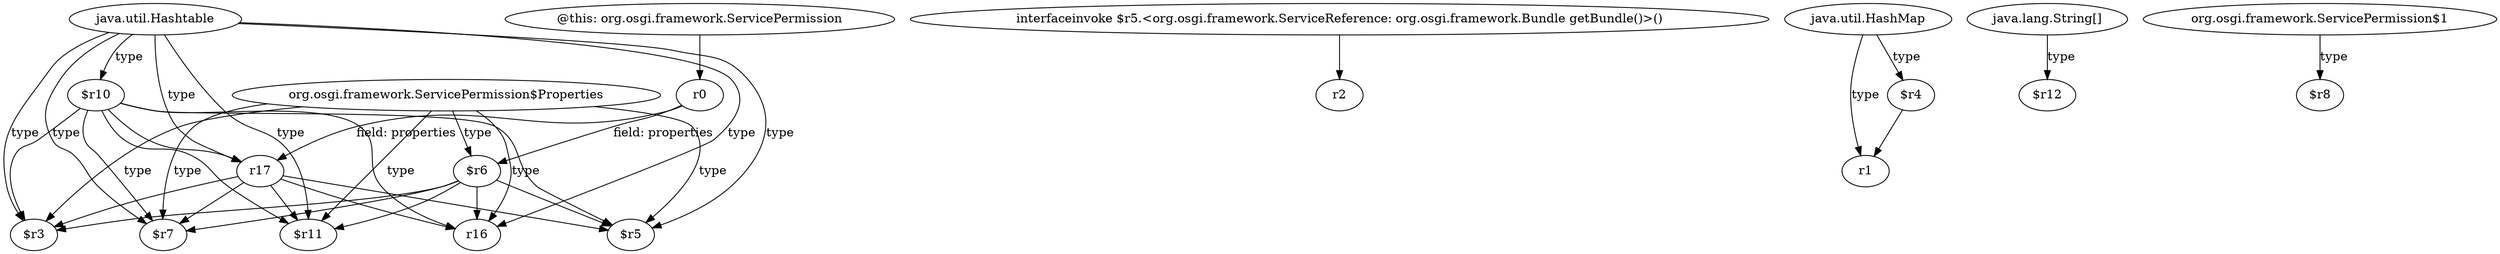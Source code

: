 digraph g {
0[label="$r10"]
1[label="$r7"]
0->1[label=""]
2[label="r16"]
0->2[label=""]
3[label="org.osgi.framework.ServicePermission$Properties"]
4[label="$r11"]
3->4[label="type"]
5[label="$r3"]
3->5[label="type"]
6[label="interfaceinvoke $r5.<org.osgi.framework.ServiceReference: org.osgi.framework.Bundle getBundle()>()"]
7[label="r2"]
6->7[label=""]
8[label="$r5"]
3->8[label="type"]
9[label="java.util.HashMap"]
10[label="r1"]
9->10[label="type"]
11[label="$r6"]
11->1[label=""]
11->5[label=""]
12[label="r17"]
12->1[label=""]
13[label="java.lang.String[]"]
14[label="$r12"]
13->14[label="type"]
15[label="java.util.Hashtable"]
15->5[label="type"]
0->5[label=""]
3->1[label="type"]
3->2[label="type"]
16[label="r0"]
16->12[label="field: properties"]
15->1[label="type"]
15->2[label="type"]
12->5[label=""]
12->4[label=""]
16->11[label="field: properties"]
15->12[label="type"]
0->12[label=""]
17[label="$r4"]
17->10[label=""]
3->11[label="type"]
0->8[label=""]
18[label="@this: org.osgi.framework.ServicePermission"]
18->16[label=""]
15->0[label="type"]
19[label="org.osgi.framework.ServicePermission$1"]
20[label="$r8"]
19->20[label="type"]
11->4[label=""]
11->2[label=""]
12->8[label=""]
12->2[label=""]
15->8[label="type"]
15->4[label="type"]
9->17[label="type"]
0->4[label=""]
11->8[label=""]
}